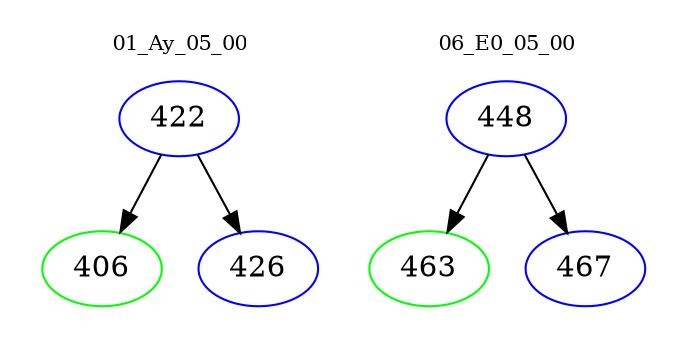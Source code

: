 digraph{
subgraph cluster_0 {
color = white
label = "01_Ay_05_00";
fontsize=10;
T0_422 [label="422", color="blue"]
T0_422 -> T0_406 [color="black"]
T0_406 [label="406", color="green"]
T0_422 -> T0_426 [color="black"]
T0_426 [label="426", color="blue"]
}
subgraph cluster_1 {
color = white
label = "06_E0_05_00";
fontsize=10;
T1_448 [label="448", color="blue"]
T1_448 -> T1_463 [color="black"]
T1_463 [label="463", color="green"]
T1_448 -> T1_467 [color="black"]
T1_467 [label="467", color="blue"]
}
}
